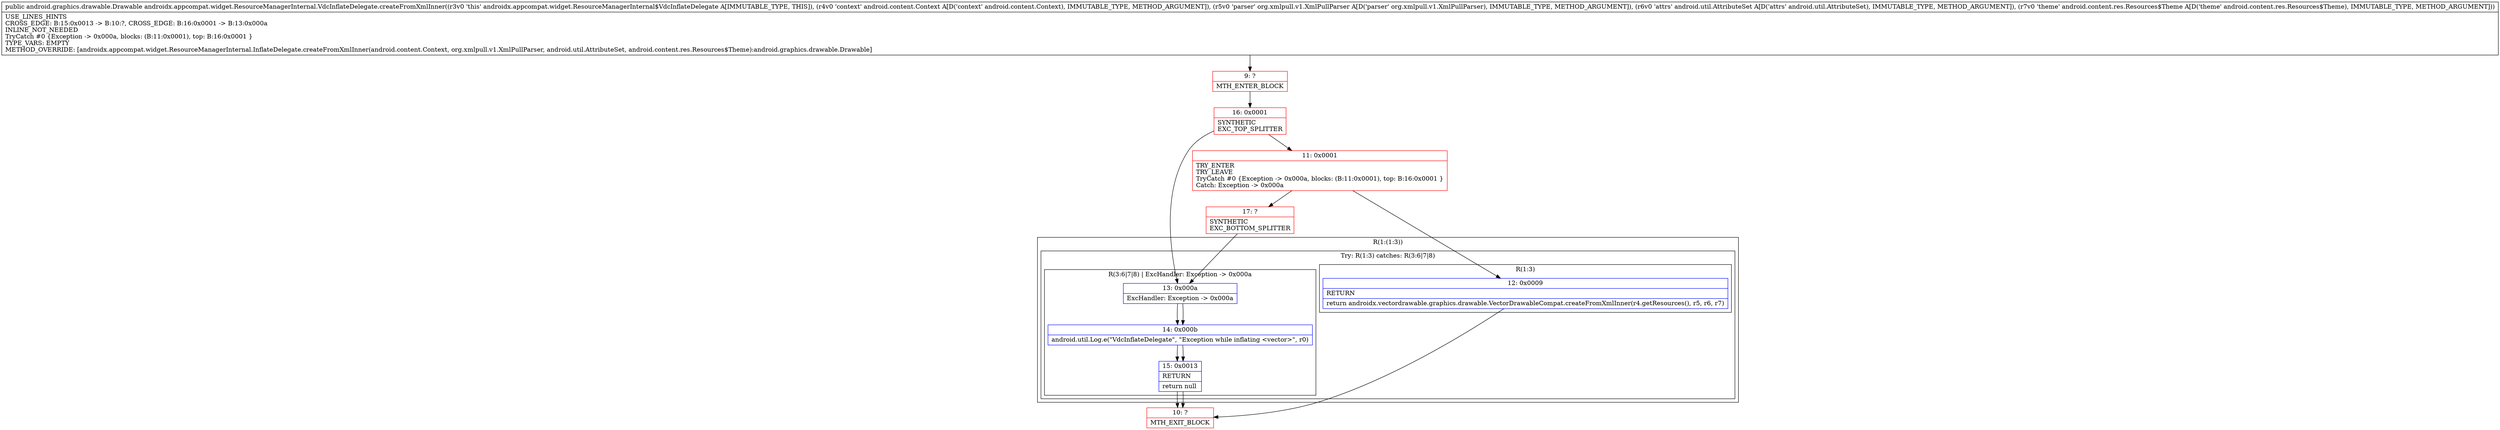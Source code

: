digraph "CFG forandroidx.appcompat.widget.ResourceManagerInternal.VdcInflateDelegate.createFromXmlInner(Landroid\/content\/Context;Lorg\/xmlpull\/v1\/XmlPullParser;Landroid\/util\/AttributeSet;Landroid\/content\/res\/Resources$Theme;)Landroid\/graphics\/drawable\/Drawable;" {
subgraph cluster_Region_574162390 {
label = "R(1:(1:3))";
node [shape=record,color=blue];
subgraph cluster_TryCatchRegion_2145535799 {
label = "Try: R(1:3) catches: R(3:6|7|8)";
node [shape=record,color=blue];
subgraph cluster_Region_393901232 {
label = "R(1:3)";
node [shape=record,color=blue];
Node_12 [shape=record,label="{12\:\ 0x0009|RETURN\l|return androidx.vectordrawable.graphics.drawable.VectorDrawableCompat.createFromXmlInner(r4.getResources(), r5, r6, r7)\l}"];
}
subgraph cluster_Region_403950423 {
label = "R(3:6|7|8) | ExcHandler: Exception \-\> 0x000a\l";
node [shape=record,color=blue];
Node_13 [shape=record,label="{13\:\ 0x000a|ExcHandler: Exception \-\> 0x000a\l}"];
Node_14 [shape=record,label="{14\:\ 0x000b|android.util.Log.e(\"VdcInflateDelegate\", \"Exception while inflating \<vector\>\", r0)\l}"];
Node_15 [shape=record,label="{15\:\ 0x0013|RETURN\l|return null\l}"];
}
}
}
subgraph cluster_Region_403950423 {
label = "R(3:6|7|8) | ExcHandler: Exception \-\> 0x000a\l";
node [shape=record,color=blue];
Node_13 [shape=record,label="{13\:\ 0x000a|ExcHandler: Exception \-\> 0x000a\l}"];
Node_14 [shape=record,label="{14\:\ 0x000b|android.util.Log.e(\"VdcInflateDelegate\", \"Exception while inflating \<vector\>\", r0)\l}"];
Node_15 [shape=record,label="{15\:\ 0x0013|RETURN\l|return null\l}"];
}
Node_9 [shape=record,color=red,label="{9\:\ ?|MTH_ENTER_BLOCK\l}"];
Node_16 [shape=record,color=red,label="{16\:\ 0x0001|SYNTHETIC\lEXC_TOP_SPLITTER\l}"];
Node_11 [shape=record,color=red,label="{11\:\ 0x0001|TRY_ENTER\lTRY_LEAVE\lTryCatch #0 \{Exception \-\> 0x000a, blocks: (B:11:0x0001), top: B:16:0x0001 \}\lCatch: Exception \-\> 0x000a\l}"];
Node_10 [shape=record,color=red,label="{10\:\ ?|MTH_EXIT_BLOCK\l}"];
Node_17 [shape=record,color=red,label="{17\:\ ?|SYNTHETIC\lEXC_BOTTOM_SPLITTER\l}"];
MethodNode[shape=record,label="{public android.graphics.drawable.Drawable androidx.appcompat.widget.ResourceManagerInternal.VdcInflateDelegate.createFromXmlInner((r3v0 'this' androidx.appcompat.widget.ResourceManagerInternal$VdcInflateDelegate A[IMMUTABLE_TYPE, THIS]), (r4v0 'context' android.content.Context A[D('context' android.content.Context), IMMUTABLE_TYPE, METHOD_ARGUMENT]), (r5v0 'parser' org.xmlpull.v1.XmlPullParser A[D('parser' org.xmlpull.v1.XmlPullParser), IMMUTABLE_TYPE, METHOD_ARGUMENT]), (r6v0 'attrs' android.util.AttributeSet A[D('attrs' android.util.AttributeSet), IMMUTABLE_TYPE, METHOD_ARGUMENT]), (r7v0 'theme' android.content.res.Resources$Theme A[D('theme' android.content.res.Resources$Theme), IMMUTABLE_TYPE, METHOD_ARGUMENT]))  | USE_LINES_HINTS\lCROSS_EDGE: B:15:0x0013 \-\> B:10:?, CROSS_EDGE: B:16:0x0001 \-\> B:13:0x000a\lINLINE_NOT_NEEDED\lTryCatch #0 \{Exception \-\> 0x000a, blocks: (B:11:0x0001), top: B:16:0x0001 \}\lTYPE_VARS: EMPTY\lMETHOD_OVERRIDE: [androidx.appcompat.widget.ResourceManagerInternal.InflateDelegate.createFromXmlInner(android.content.Context, org.xmlpull.v1.XmlPullParser, android.util.AttributeSet, android.content.res.Resources$Theme):android.graphics.drawable.Drawable]\l}"];
MethodNode -> Node_9;Node_12 -> Node_10;
Node_13 -> Node_14;
Node_14 -> Node_15;
Node_15 -> Node_10;
Node_13 -> Node_14;
Node_14 -> Node_15;
Node_15 -> Node_10;
Node_9 -> Node_16;
Node_16 -> Node_11;
Node_16 -> Node_13;
Node_11 -> Node_12;
Node_11 -> Node_17;
Node_17 -> Node_13;
}

